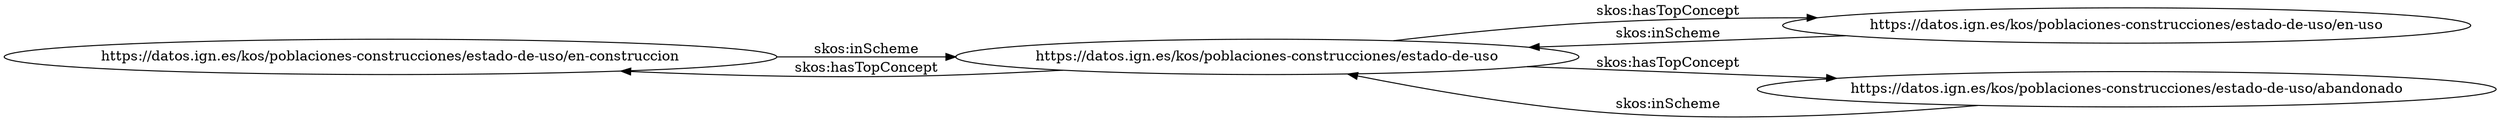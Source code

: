 digraph ar2dtool_diagram { 
rankdir=LR;
size="1501"
	"https://datos.ign.es/kos/poblaciones-construcciones/estado-de-uso/en-construccion" -> "https://datos.ign.es/kos/poblaciones-construcciones/estado-de-uso" [ label = "skos:inScheme" ];
	"https://datos.ign.es/kos/poblaciones-construcciones/estado-de-uso/en-uso" -> "https://datos.ign.es/kos/poblaciones-construcciones/estado-de-uso" [ label = "skos:inScheme" ];
	"https://datos.ign.es/kos/poblaciones-construcciones/estado-de-uso/abandonado" -> "https://datos.ign.es/kos/poblaciones-construcciones/estado-de-uso" [ label = "skos:inScheme" ];
	"https://datos.ign.es/kos/poblaciones-construcciones/estado-de-uso" -> "https://datos.ign.es/kos/poblaciones-construcciones/estado-de-uso/abandonado" [ label = "skos:hasTopConcept" ];
	"https://datos.ign.es/kos/poblaciones-construcciones/estado-de-uso" -> "https://datos.ign.es/kos/poblaciones-construcciones/estado-de-uso/en-construccion" [ label = "skos:hasTopConcept" ];
	"https://datos.ign.es/kos/poblaciones-construcciones/estado-de-uso" -> "https://datos.ign.es/kos/poblaciones-construcciones/estado-de-uso/en-uso" [ label = "skos:hasTopConcept" ];

}
